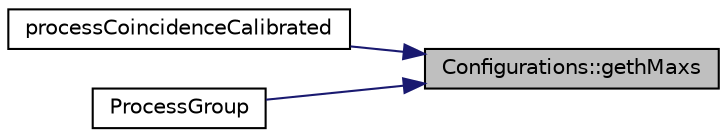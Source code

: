 digraph "Configurations::gethMaxs"
{
 // LATEX_PDF_SIZE
  edge [fontname="Helvetica",fontsize="10",labelfontname="Helvetica",labelfontsize="10"];
  node [fontname="Helvetica",fontsize="10",shape=record];
  rankdir="RL";
  Node1 [label="Configurations::gethMaxs",height=0.2,width=0.4,color="black", fillcolor="grey75", style="filled", fontcolor="black",tooltip=" "];
  Node1 -> Node2 [dir="back",color="midnightblue",fontsize="10",style="solid",fontname="Helvetica"];
  Node2 [label="processCoincidenceCalibrated",height=0.2,width=0.4,color="black", fillcolor="white", style="filled",URL="$processCoincidenceCalibrated_8C.html#a748ee948a3f747d4d367125fbfd01f96",tooltip=" "];
  Node1 -> Node3 [dir="back",color="midnightblue",fontsize="10",style="solid",fontname="Helvetica"];
  Node3 [label="ProcessGroup",height=0.2,width=0.4,color="black", fillcolor="white", style="filled",URL="$processGroup_8C.html#a0d8e8f735e382523c2be67cd8335ff8c",tooltip=" "];
}
